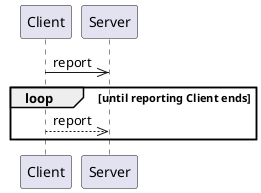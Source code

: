 @startuml
participant Client
participant Server

Client ->> Server: report
loop until reporting Client ends
Client -->> Server: report
end loop

@enduml